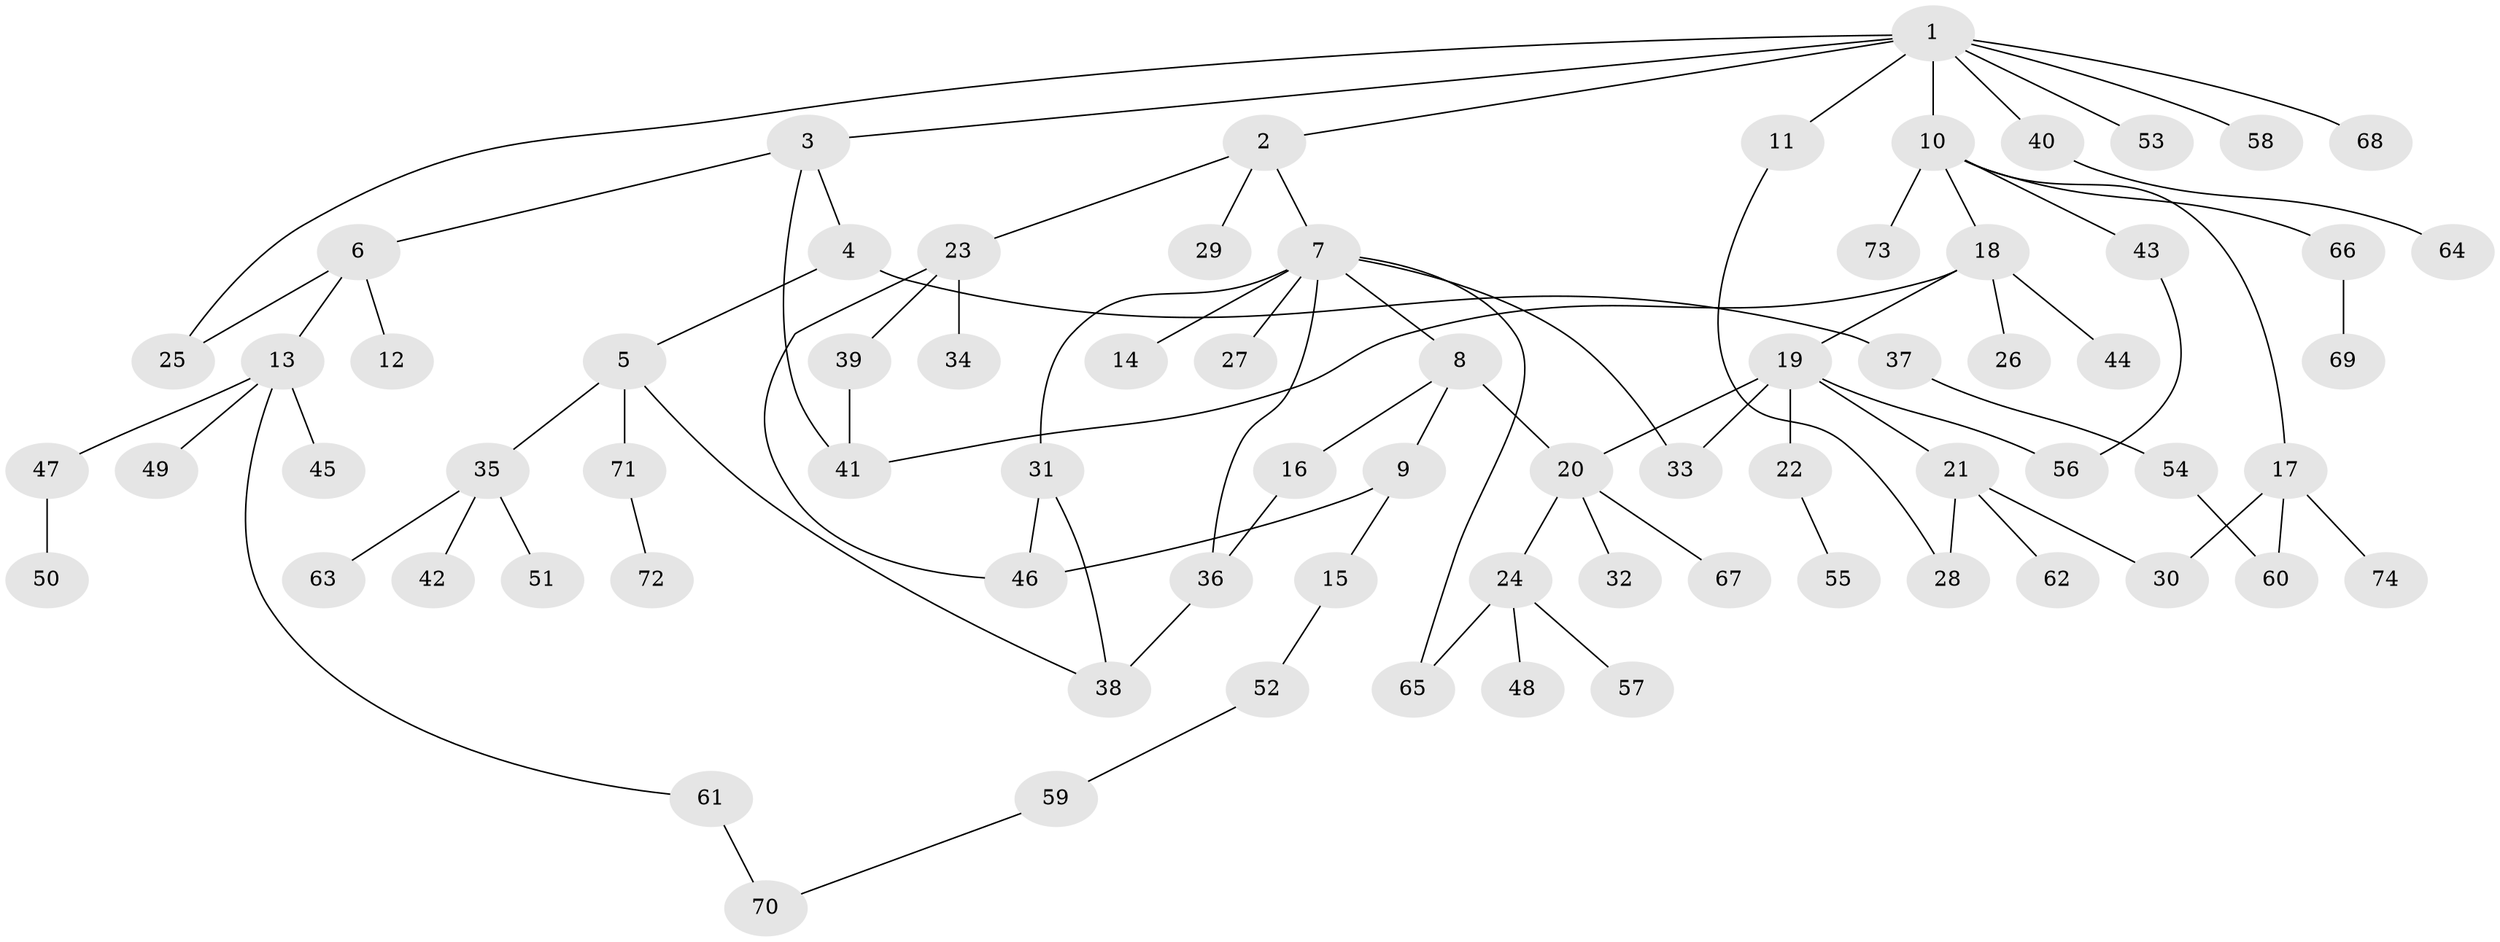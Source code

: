 // Generated by graph-tools (version 1.1) at 2025/10/02/27/25 16:10:54]
// undirected, 74 vertices, 89 edges
graph export_dot {
graph [start="1"]
  node [color=gray90,style=filled];
  1;
  2;
  3;
  4;
  5;
  6;
  7;
  8;
  9;
  10;
  11;
  12;
  13;
  14;
  15;
  16;
  17;
  18;
  19;
  20;
  21;
  22;
  23;
  24;
  25;
  26;
  27;
  28;
  29;
  30;
  31;
  32;
  33;
  34;
  35;
  36;
  37;
  38;
  39;
  40;
  41;
  42;
  43;
  44;
  45;
  46;
  47;
  48;
  49;
  50;
  51;
  52;
  53;
  54;
  55;
  56;
  57;
  58;
  59;
  60;
  61;
  62;
  63;
  64;
  65;
  66;
  67;
  68;
  69;
  70;
  71;
  72;
  73;
  74;
  1 -- 2;
  1 -- 3;
  1 -- 10;
  1 -- 11;
  1 -- 25;
  1 -- 40;
  1 -- 53;
  1 -- 58;
  1 -- 68;
  2 -- 7;
  2 -- 23;
  2 -- 29;
  3 -- 4;
  3 -- 6;
  3 -- 41;
  4 -- 5;
  4 -- 37;
  5 -- 35;
  5 -- 71;
  5 -- 38;
  6 -- 12;
  6 -- 13;
  6 -- 25;
  7 -- 8;
  7 -- 14;
  7 -- 27;
  7 -- 31;
  7 -- 33;
  7 -- 65;
  7 -- 36;
  8 -- 9;
  8 -- 16;
  8 -- 20;
  9 -- 15;
  9 -- 46;
  10 -- 17;
  10 -- 18;
  10 -- 43;
  10 -- 66;
  10 -- 73;
  11 -- 28;
  13 -- 45;
  13 -- 47;
  13 -- 49;
  13 -- 61;
  15 -- 52;
  16 -- 36;
  17 -- 74;
  17 -- 30;
  17 -- 60;
  18 -- 19;
  18 -- 26;
  18 -- 44;
  18 -- 41;
  19 -- 21;
  19 -- 22;
  19 -- 56;
  19 -- 20;
  19 -- 33;
  20 -- 24;
  20 -- 32;
  20 -- 67;
  21 -- 28;
  21 -- 30;
  21 -- 62;
  22 -- 55;
  23 -- 34;
  23 -- 39;
  23 -- 46;
  24 -- 48;
  24 -- 57;
  24 -- 65;
  31 -- 46;
  31 -- 38;
  35 -- 42;
  35 -- 51;
  35 -- 63;
  36 -- 38;
  37 -- 54;
  39 -- 41;
  40 -- 64;
  43 -- 56;
  47 -- 50;
  52 -- 59;
  54 -- 60;
  59 -- 70;
  61 -- 70;
  66 -- 69;
  71 -- 72;
}
